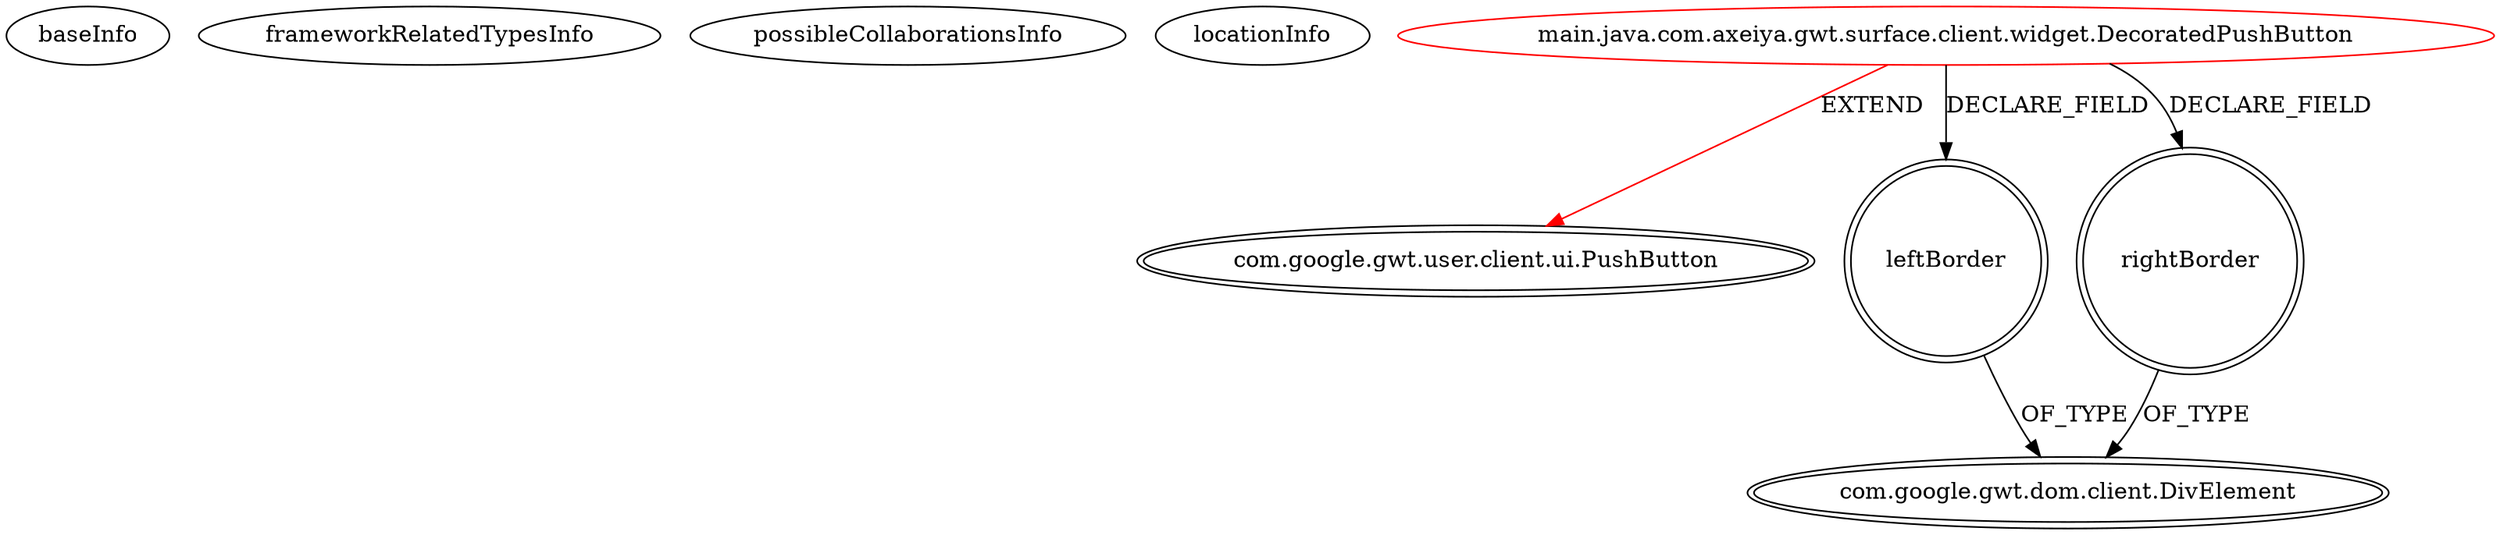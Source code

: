 digraph {
baseInfo[graphId=1269,category="extension_graph",isAnonymous=false,possibleRelation=false]
frameworkRelatedTypesInfo[0="com.google.gwt.user.client.ui.PushButton"]
possibleCollaborationsInfo[]
locationInfo[projectName="dapicard-gwt-surface",filePath="/dapicard-gwt-surface/gwt-surface-master/gwt-surface/src/main/java/com/axeiya/gwt/surface/client/widget/DecoratedPushButton.java",contextSignature="DecoratedPushButton",graphId="1269"]
0[label="main.java.com.axeiya.gwt.surface.client.widget.DecoratedPushButton",vertexType="ROOT_CLIENT_CLASS_DECLARATION",isFrameworkType=false,color=red]
1[label="com.google.gwt.user.client.ui.PushButton",vertexType="FRAMEWORK_CLASS_TYPE",isFrameworkType=true,peripheries=2]
2[label="leftBorder",vertexType="FIELD_DECLARATION",isFrameworkType=true,peripheries=2,shape=circle]
3[label="com.google.gwt.dom.client.DivElement",vertexType="FRAMEWORK_CLASS_TYPE",isFrameworkType=true,peripheries=2]
4[label="rightBorder",vertexType="FIELD_DECLARATION",isFrameworkType=true,peripheries=2,shape=circle]
0->1[label="EXTEND",color=red]
0->2[label="DECLARE_FIELD"]
2->3[label="OF_TYPE"]
0->4[label="DECLARE_FIELD"]
4->3[label="OF_TYPE"]
}
